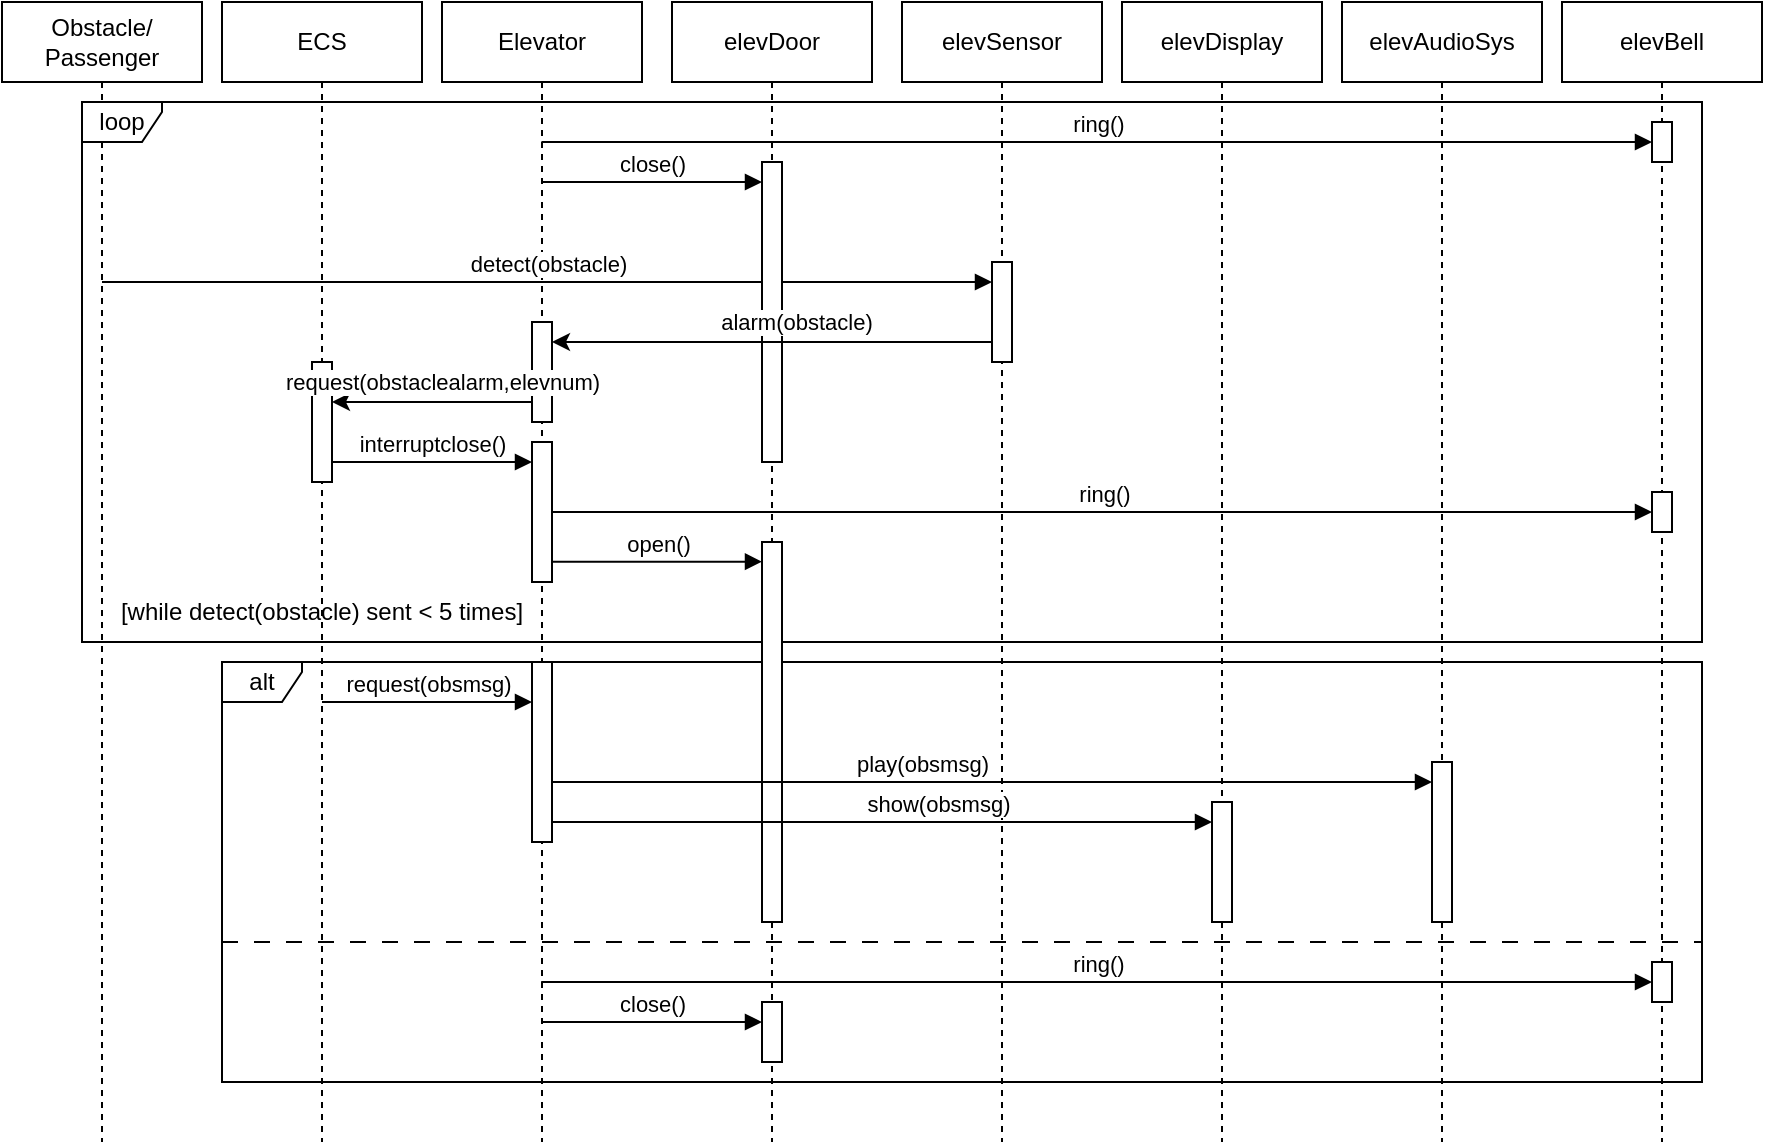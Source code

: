 <mxfile version="20.8.11"><diagram name="Page-1" id="2YBvvXClWsGukQMizWep"><mxGraphModel dx="1646" dy="764" grid="1" gridSize="10" guides="1" tooltips="1" connect="1" arrows="1" fold="1" page="1" pageScale="1" pageWidth="850" pageHeight="1100" math="0" shadow="0"><root><mxCell id="0"/><mxCell id="1" parent="0"/><mxCell id="CmdaLNvHGXVSrbqYQe8A-38" value="alt" style="shape=umlFrame;whiteSpace=wrap;html=1;width=40;height=20;" vertex="1" parent="1"><mxGeometry x="150" y="370" width="740" height="210" as="geometry"/></mxCell><mxCell id="CmdaLNvHGXVSrbqYQe8A-28" value="elevAudioSys" style="shape=umlLifeline;perimeter=lifelinePerimeter;whiteSpace=wrap;html=1;container=0;dropTarget=0;collapsible=0;recursiveResize=0;outlineConnect=0;portConstraint=eastwest;newEdgeStyle={&quot;edgeStyle&quot;:&quot;elbowEdgeStyle&quot;,&quot;elbow&quot;:&quot;vertical&quot;,&quot;curved&quot;:0,&quot;rounded&quot;:0};" vertex="1" parent="1"><mxGeometry x="710" y="40" width="100" height="570" as="geometry"/></mxCell><mxCell id="HkG--YfMJvdlcmjW-PWs-130" value="elevSensor" style="shape=umlLifeline;perimeter=lifelinePerimeter;whiteSpace=wrap;html=1;container=0;dropTarget=0;collapsible=0;recursiveResize=0;outlineConnect=0;portConstraint=eastwest;newEdgeStyle={&quot;edgeStyle&quot;:&quot;elbowEdgeStyle&quot;,&quot;elbow&quot;:&quot;vertical&quot;,&quot;curved&quot;:0,&quot;rounded&quot;:0};" parent="1" vertex="1"><mxGeometry x="490" y="40" width="100" height="570" as="geometry"/></mxCell><mxCell id="fwBxa_RPbavBCtS1YGhY-17" value="&lt;div&gt;Obstacle/&lt;/div&gt;&lt;div&gt;Passenger&lt;/div&gt;" style="shape=umlLifeline;perimeter=lifelinePerimeter;whiteSpace=wrap;html=1;container=0;dropTarget=0;collapsible=0;recursiveResize=0;outlineConnect=0;portConstraint=eastwest;newEdgeStyle={&quot;edgeStyle&quot;:&quot;elbowEdgeStyle&quot;,&quot;elbow&quot;:&quot;vertical&quot;,&quot;curved&quot;:0,&quot;rounded&quot;:0};" parent="1" vertex="1"><mxGeometry x="40" y="40" width="100" height="570" as="geometry"/></mxCell><mxCell id="CmdaLNvHGXVSrbqYQe8A-18" value="loop" style="shape=umlFrame;whiteSpace=wrap;html=1;width=40;height=20;" vertex="1" parent="1"><mxGeometry x="80" y="90" width="810" height="270" as="geometry"/></mxCell><mxCell id="fwBxa_RPbavBCtS1YGhY-18" value="ECS" style="shape=umlLifeline;perimeter=lifelinePerimeter;whiteSpace=wrap;html=1;container=0;dropTarget=0;collapsible=0;recursiveResize=0;outlineConnect=0;portConstraint=eastwest;newEdgeStyle={&quot;edgeStyle&quot;:&quot;elbowEdgeStyle&quot;,&quot;elbow&quot;:&quot;vertical&quot;,&quot;curved&quot;:0,&quot;rounded&quot;:0};" parent="1" vertex="1"><mxGeometry x="150" y="40" width="100" height="570" as="geometry"/></mxCell><mxCell id="fwBxa_RPbavBCtS1YGhY-19" value="Elevator" style="shape=umlLifeline;perimeter=lifelinePerimeter;whiteSpace=wrap;html=1;container=0;dropTarget=0;collapsible=0;recursiveResize=0;outlineConnect=0;portConstraint=eastwest;newEdgeStyle={&quot;edgeStyle&quot;:&quot;elbowEdgeStyle&quot;,&quot;elbow&quot;:&quot;vertical&quot;,&quot;curved&quot;:0,&quot;rounded&quot;:0};" parent="1" vertex="1"><mxGeometry x="260" y="40" width="100" height="570" as="geometry"/></mxCell><mxCell id="fwBxa_RPbavBCtS1YGhY-20" value="elevDoor" style="shape=umlLifeline;perimeter=lifelinePerimeter;whiteSpace=wrap;html=1;container=0;dropTarget=0;collapsible=0;recursiveResize=0;outlineConnect=0;portConstraint=eastwest;newEdgeStyle={&quot;edgeStyle&quot;:&quot;elbowEdgeStyle&quot;,&quot;elbow&quot;:&quot;vertical&quot;,&quot;curved&quot;:0,&quot;rounded&quot;:0};" parent="1" vertex="1"><mxGeometry x="375" y="40" width="100" height="570" as="geometry"/></mxCell><mxCell id="CmdaLNvHGXVSrbqYQe8A-1" value="elevDisplay" style="shape=umlLifeline;perimeter=lifelinePerimeter;whiteSpace=wrap;html=1;container=0;dropTarget=0;collapsible=0;recursiveResize=0;outlineConnect=0;portConstraint=eastwest;newEdgeStyle={&quot;edgeStyle&quot;:&quot;elbowEdgeStyle&quot;,&quot;elbow&quot;:&quot;vertical&quot;,&quot;curved&quot;:0,&quot;rounded&quot;:0};" vertex="1" parent="1"><mxGeometry x="600" y="40" width="100" height="570" as="geometry"/></mxCell><mxCell id="CmdaLNvHGXVSrbqYQe8A-3" value="close()" style="html=1;verticalAlign=bottom;endArrow=block;edgeStyle=elbowEdgeStyle;elbow=vertical;curved=0;rounded=0;" edge="1" parent="1" target="CmdaLNvHGXVSrbqYQe8A-5"><mxGeometry relative="1" as="geometry"><mxPoint x="310" y="130" as="sourcePoint"/><Array as="points"><mxPoint x="335" y="130"/><mxPoint x="395" y="120"/><mxPoint x="375" y="110"/><mxPoint x="395" y="130"/></Array><mxPoint x="410" y="130" as="targetPoint"/></mxGeometry></mxCell><mxCell id="CmdaLNvHGXVSrbqYQe8A-4" value="detect(obstacle)" style="html=1;verticalAlign=bottom;endArrow=block;edgeStyle=elbowEdgeStyle;elbow=vertical;curved=0;rounded=0;" edge="1" parent="1" target="CmdaLNvHGXVSrbqYQe8A-6"><mxGeometry x="-0.001" relative="1" as="geometry"><mxPoint x="90" y="180" as="sourcePoint"/><Array as="points"><mxPoint x="140" y="180"/><mxPoint x="120.5" y="160"/><mxPoint x="180.5" y="150"/><mxPoint x="160.5" y="140"/><mxPoint x="180.5" y="160"/></Array><mxPoint x="510" y="180" as="targetPoint"/><mxPoint as="offset"/></mxGeometry></mxCell><mxCell id="CmdaLNvHGXVSrbqYQe8A-5" value="" style="html=1;points=[];perimeter=orthogonalPerimeter;outlineConnect=0;targetShapes=umlLifeline;portConstraint=eastwest;newEdgeStyle={&quot;edgeStyle&quot;:&quot;elbowEdgeStyle&quot;,&quot;elbow&quot;:&quot;vertical&quot;,&quot;curved&quot;:0,&quot;rounded&quot;:0};" vertex="1" parent="1"><mxGeometry x="420" y="120" width="10" height="150" as="geometry"/></mxCell><mxCell id="CmdaLNvHGXVSrbqYQe8A-6" value="" style="html=1;points=[];perimeter=orthogonalPerimeter;outlineConnect=0;targetShapes=umlLifeline;portConstraint=eastwest;newEdgeStyle={&quot;edgeStyle&quot;:&quot;elbowEdgeStyle&quot;,&quot;elbow&quot;:&quot;vertical&quot;,&quot;curved&quot;:0,&quot;rounded&quot;:0};" vertex="1" parent="1"><mxGeometry x="535" y="170" width="10" height="50" as="geometry"/></mxCell><mxCell id="CmdaLNvHGXVSrbqYQe8A-7" value="" style="endArrow=classic;html=1;rounded=0;strokeColor=default;endFill=1;edgeStyle=elbowEdgeStyle;elbow=vertical;" edge="1" parent="1" target="CmdaLNvHGXVSrbqYQe8A-15"><mxGeometry width="50" height="50" relative="1" as="geometry"><mxPoint x="535" y="210" as="sourcePoint"/><mxPoint x="430" y="210" as="targetPoint"/><Array as="points"><mxPoint x="485.5" y="210.0"/></Array></mxGeometry></mxCell><mxCell id="CmdaLNvHGXVSrbqYQe8A-8" value="alarm(obstacle)" style="edgeLabel;html=1;align=center;verticalAlign=middle;resizable=0;points=[];" vertex="1" connectable="0" parent="CmdaLNvHGXVSrbqYQe8A-7"><mxGeometry x="-0.104" y="-2" relative="1" as="geometry"><mxPoint y="-8" as="offset"/></mxGeometry></mxCell><mxCell id="CmdaLNvHGXVSrbqYQe8A-15" value="" style="html=1;points=[];perimeter=orthogonalPerimeter;outlineConnect=0;targetShapes=umlLifeline;portConstraint=eastwest;newEdgeStyle={&quot;edgeStyle&quot;:&quot;elbowEdgeStyle&quot;,&quot;elbow&quot;:&quot;vertical&quot;,&quot;curved&quot;:0,&quot;rounded&quot;:0};" vertex="1" parent="1"><mxGeometry x="305" y="200" width="10" height="50" as="geometry"/></mxCell><mxCell id="CmdaLNvHGXVSrbqYQe8A-16" value="" style="html=1;points=[];perimeter=orthogonalPerimeter;outlineConnect=0;targetShapes=umlLifeline;portConstraint=eastwest;newEdgeStyle={&quot;edgeStyle&quot;:&quot;elbowEdgeStyle&quot;,&quot;elbow&quot;:&quot;vertical&quot;,&quot;curved&quot;:0,&quot;rounded&quot;:0};" vertex="1" parent="1"><mxGeometry x="195" y="220" width="10" height="60" as="geometry"/></mxCell><mxCell id="CmdaLNvHGXVSrbqYQe8A-11" value="" style="endArrow=classic;html=1;rounded=0;strokeColor=default;endFill=1;edgeStyle=elbowEdgeStyle;elbow=vertical;" edge="1" parent="1" source="CmdaLNvHGXVSrbqYQe8A-15" target="CmdaLNvHGXVSrbqYQe8A-16"><mxGeometry width="50" height="50" relative="1" as="geometry"><mxPoint x="270" y="240" as="sourcePoint"/><mxPoint x="200.1" y="240" as="targetPoint"/><Array as="points"><mxPoint x="255.5" y="240"/></Array></mxGeometry></mxCell><mxCell id="CmdaLNvHGXVSrbqYQe8A-12" value="request(obstaclealarm,elevnum)" style="edgeLabel;html=1;align=center;verticalAlign=middle;resizable=0;points=[];" vertex="1" connectable="0" parent="CmdaLNvHGXVSrbqYQe8A-11"><mxGeometry x="-0.104" y="-2" relative="1" as="geometry"><mxPoint y="-8" as="offset"/></mxGeometry></mxCell><mxCell id="CmdaLNvHGXVSrbqYQe8A-17" value="" style="html=1;points=[];perimeter=orthogonalPerimeter;outlineConnect=0;targetShapes=umlLifeline;portConstraint=eastwest;newEdgeStyle={&quot;edgeStyle&quot;:&quot;elbowEdgeStyle&quot;,&quot;elbow&quot;:&quot;vertical&quot;,&quot;curved&quot;:0,&quot;rounded&quot;:0};" vertex="1" parent="1"><mxGeometry x="305" y="260" width="10" height="70" as="geometry"/></mxCell><mxCell id="CmdaLNvHGXVSrbqYQe8A-25" value="" style="html=1;points=[];perimeter=orthogonalPerimeter;outlineConnect=0;targetShapes=umlLifeline;portConstraint=eastwest;newEdgeStyle={&quot;edgeStyle&quot;:&quot;elbowEdgeStyle&quot;,&quot;elbow&quot;:&quot;vertical&quot;,&quot;curved&quot;:0,&quot;rounded&quot;:0};" vertex="1" parent="1"><mxGeometry x="755" y="420" width="10" height="80" as="geometry"/></mxCell><mxCell id="CmdaLNvHGXVSrbqYQe8A-30" value="" style="html=1;points=[];perimeter=orthogonalPerimeter;outlineConnect=0;targetShapes=umlLifeline;portConstraint=eastwest;newEdgeStyle={&quot;edgeStyle&quot;:&quot;elbowEdgeStyle&quot;,&quot;elbow&quot;:&quot;vertical&quot;,&quot;curved&quot;:0,&quot;rounded&quot;:0};" vertex="1" parent="1"><mxGeometry x="645" y="440" width="10" height="60" as="geometry"/></mxCell><mxCell id="CmdaLNvHGXVSrbqYQe8A-32" value="" style="html=1;points=[];perimeter=orthogonalPerimeter;outlineConnect=0;targetShapes=umlLifeline;portConstraint=eastwest;newEdgeStyle={&quot;edgeStyle&quot;:&quot;elbowEdgeStyle&quot;,&quot;elbow&quot;:&quot;vertical&quot;,&quot;curved&quot;:0,&quot;rounded&quot;:0};" vertex="1" parent="1"><mxGeometry x="420" y="310" width="10" height="190" as="geometry"/></mxCell><mxCell id="CmdaLNvHGXVSrbqYQe8A-34" value="open()" style="html=1;verticalAlign=bottom;endArrow=block;edgeStyle=elbowEdgeStyle;elbow=vertical;curved=0;rounded=0;" edge="1" parent="1" source="CmdaLNvHGXVSrbqYQe8A-17"><mxGeometry relative="1" as="geometry"><mxPoint x="330" y="319.82" as="sourcePoint"/><Array as="points"><mxPoint x="355" y="319.82"/><mxPoint x="415" y="309.82"/><mxPoint x="395" y="299.82"/><mxPoint x="415" y="319.82"/></Array><mxPoint x="420" y="320" as="targetPoint"/></mxGeometry></mxCell><mxCell id="CmdaLNvHGXVSrbqYQe8A-26" value="play(obsmsg)" style="html=1;verticalAlign=bottom;endArrow=block;edgeStyle=elbowEdgeStyle;elbow=vertical;curved=0;rounded=0;startArrow=none;" edge="1" parent="1" source="CmdaLNvHGXVSrbqYQe8A-36"><mxGeometry x="-0.159" relative="1" as="geometry"><mxPoint x="320" y="430" as="sourcePoint"/><Array as="points"><mxPoint x="410" y="430"/><mxPoint x="230.5" y="410"/><mxPoint x="290.5" y="400"/><mxPoint x="270.5" y="390"/><mxPoint x="290.5" y="410"/></Array><mxPoint x="755" y="430.0" as="targetPoint"/><mxPoint as="offset"/></mxGeometry></mxCell><mxCell id="CmdaLNvHGXVSrbqYQe8A-29" value="show(obsmsg)" style="html=1;verticalAlign=bottom;endArrow=block;edgeStyle=elbowEdgeStyle;elbow=vertical;curved=0;rounded=0;" edge="1" parent="1" source="CmdaLNvHGXVSrbqYQe8A-36" target="CmdaLNvHGXVSrbqYQe8A-30"><mxGeometry x="0.169" relative="1" as="geometry"><mxPoint x="310" y="450" as="sourcePoint"/><Array as="points"><mxPoint x="380" y="450"/><mxPoint x="230.5" y="430"/><mxPoint x="290.5" y="420"/><mxPoint x="270.5" y="410"/><mxPoint x="290.5" y="430"/></Array><mxPoint x="610" y="450" as="targetPoint"/><mxPoint as="offset"/></mxGeometry></mxCell><mxCell id="CmdaLNvHGXVSrbqYQe8A-37" value="" style="html=1;verticalAlign=bottom;endArrow=none;edgeStyle=elbowEdgeStyle;elbow=vertical;curved=0;rounded=0;" edge="1" parent="1" target="CmdaLNvHGXVSrbqYQe8A-36"><mxGeometry x="-0.027" relative="1" as="geometry"><mxPoint x="310" y="430.0" as="sourcePoint"/><Array as="points"/><mxPoint x="755" y="430.0" as="targetPoint"/><mxPoint as="offset"/></mxGeometry></mxCell><mxCell id="CmdaLNvHGXVSrbqYQe8A-36" value="" style="html=1;points=[];perimeter=orthogonalPerimeter;outlineConnect=0;targetShapes=umlLifeline;portConstraint=eastwest;newEdgeStyle={&quot;edgeStyle&quot;:&quot;elbowEdgeStyle&quot;,&quot;elbow&quot;:&quot;vertical&quot;,&quot;curved&quot;:0,&quot;rounded&quot;:0};" vertex="1" parent="1"><mxGeometry x="305" y="370" width="10" height="90" as="geometry"/></mxCell><mxCell id="CmdaLNvHGXVSrbqYQe8A-35" value="request(obsmsg)" style="html=1;verticalAlign=bottom;endArrow=block;edgeStyle=elbowEdgeStyle;elbow=vertical;curved=0;rounded=0;" edge="1" parent="1"><mxGeometry relative="1" as="geometry"><mxPoint x="200" y="390.0" as="sourcePoint"/><Array as="points"><mxPoint x="240" y="390"/><mxPoint x="300" y="380"/><mxPoint x="280" y="370"/><mxPoint x="300" y="390"/></Array><mxPoint x="305" y="390.18" as="targetPoint"/></mxGeometry></mxCell><mxCell id="CmdaLNvHGXVSrbqYQe8A-13" value="interruptclose()" style="html=1;verticalAlign=bottom;endArrow=block;edgeStyle=elbowEdgeStyle;elbow=vertical;curved=0;rounded=0;" edge="1" parent="1" source="CmdaLNvHGXVSrbqYQe8A-16" target="CmdaLNvHGXVSrbqYQe8A-17"><mxGeometry x="-0.001" relative="1" as="geometry"><mxPoint x="210" y="270" as="sourcePoint"/><Array as="points"><mxPoint x="250" y="270"/><mxPoint x="230.5" y="250"/><mxPoint x="290.5" y="240"/><mxPoint x="270.5" y="230"/><mxPoint x="290.5" y="250"/></Array><mxPoint x="290" y="270" as="targetPoint"/><mxPoint as="offset"/></mxGeometry></mxCell><mxCell id="CmdaLNvHGXVSrbqYQe8A-20" value="[while detect(obstacle) sent &amp;lt; 5 times]" style="text;html=1;strokeColor=none;fillColor=none;align=center;verticalAlign=middle;whiteSpace=wrap;rounded=0;" vertex="1" parent="1"><mxGeometry x="85" y="330" width="230" height="30" as="geometry"/></mxCell><mxCell id="CmdaLNvHGXVSrbqYQe8A-39" value="close()" style="html=1;verticalAlign=bottom;endArrow=block;edgeStyle=elbowEdgeStyle;elbow=vertical;curved=0;rounded=0;" edge="1" parent="1"><mxGeometry relative="1" as="geometry"><mxPoint x="310" y="550" as="sourcePoint"/><Array as="points"><mxPoint x="335" y="550"/><mxPoint x="395" y="540"/><mxPoint x="375" y="530"/><mxPoint x="395" y="550"/></Array><mxPoint x="420" y="550" as="targetPoint"/></mxGeometry></mxCell><mxCell id="CmdaLNvHGXVSrbqYQe8A-40" value="" style="html=1;points=[];perimeter=orthogonalPerimeter;outlineConnect=0;targetShapes=umlLifeline;portConstraint=eastwest;newEdgeStyle={&quot;edgeStyle&quot;:&quot;elbowEdgeStyle&quot;,&quot;elbow&quot;:&quot;vertical&quot;,&quot;curved&quot;:0,&quot;rounded&quot;:0};" vertex="1" parent="1"><mxGeometry x="420" y="540" width="10" height="30" as="geometry"/></mxCell><mxCell id="CmdaLNvHGXVSrbqYQe8A-44" value="" style="html=1;verticalAlign=bottom;endArrow=none;edgeStyle=elbowEdgeStyle;elbow=vertical;curved=0;rounded=0;entryX=1;entryY=0.669;entryDx=0;entryDy=0;entryPerimeter=0;dashed=1;dashPattern=8 8;endFill=0;" edge="1" parent="1" target="CmdaLNvHGXVSrbqYQe8A-38"><mxGeometry relative="1" as="geometry"><mxPoint x="150" y="510" as="sourcePoint"/><Array as="points"><mxPoint x="195" y="510"/><mxPoint x="255" y="500"/><mxPoint x="235" y="490"/><mxPoint x="255" y="510"/></Array><mxPoint x="280" y="510" as="targetPoint"/></mxGeometry></mxCell><mxCell id="CmdaLNvHGXVSrbqYQe8A-46" value="elevBell" style="shape=umlLifeline;perimeter=lifelinePerimeter;whiteSpace=wrap;html=1;container=0;dropTarget=0;collapsible=0;recursiveResize=0;outlineConnect=0;portConstraint=eastwest;newEdgeStyle={&quot;edgeStyle&quot;:&quot;elbowEdgeStyle&quot;,&quot;elbow&quot;:&quot;vertical&quot;,&quot;curved&quot;:0,&quot;rounded&quot;:0};" vertex="1" parent="1"><mxGeometry x="820" y="40" width="100" height="570" as="geometry"/></mxCell><mxCell id="CmdaLNvHGXVSrbqYQe8A-47" value="ring()" style="html=1;verticalAlign=bottom;endArrow=block;edgeStyle=elbowEdgeStyle;elbow=vertical;curved=0;rounded=0;" edge="1" parent="1"><mxGeometry x="0.002" relative="1" as="geometry"><mxPoint x="309.591" y="530" as="sourcePoint"/><Array as="points"><mxPoint x="700" y="530"/><mxPoint x="440" y="520"/><mxPoint x="440" y="510.0"/><mxPoint x="430" y="540"/><mxPoint x="400" y="510.0"/><mxPoint x="420" y="490.0"/><mxPoint x="370" y="470.0"/><mxPoint x="350" y="450.0"/><mxPoint x="330" y="440.0"/><mxPoint x="350" y="460.0"/></Array><mxPoint x="865" y="530" as="targetPoint"/><mxPoint as="offset"/></mxGeometry></mxCell><mxCell id="CmdaLNvHGXVSrbqYQe8A-48" value="" style="html=1;points=[];perimeter=orthogonalPerimeter;outlineConnect=0;targetShapes=umlLifeline;portConstraint=eastwest;newEdgeStyle={&quot;edgeStyle&quot;:&quot;elbowEdgeStyle&quot;,&quot;elbow&quot;:&quot;vertical&quot;,&quot;curved&quot;:0,&quot;rounded&quot;:0};" vertex="1" parent="1"><mxGeometry x="865" y="520" width="10" height="20" as="geometry"/></mxCell><mxCell id="CmdaLNvHGXVSrbqYQe8A-52" value="ring()" style="html=1;verticalAlign=bottom;endArrow=block;edgeStyle=elbowEdgeStyle;elbow=vertical;curved=0;rounded=0;" edge="1" parent="1" target="CmdaLNvHGXVSrbqYQe8A-53"><mxGeometry x="0.002" relative="1" as="geometry"><mxPoint x="309.731" y="110" as="sourcePoint"/><Array as="points"><mxPoint x="700" y="110"/><mxPoint x="440" y="100"/><mxPoint x="440" y="90.0"/><mxPoint x="430" y="120"/><mxPoint x="400" y="90.0"/><mxPoint x="420" y="70.0"/><mxPoint x="370" y="50.0"/><mxPoint x="350" y="30.0"/><mxPoint x="330" y="20.0"/><mxPoint x="350" y="40.0"/></Array><mxPoint x="860" y="100" as="targetPoint"/><mxPoint as="offset"/></mxGeometry></mxCell><mxCell id="CmdaLNvHGXVSrbqYQe8A-53" value="" style="html=1;points=[];perimeter=orthogonalPerimeter;outlineConnect=0;targetShapes=umlLifeline;portConstraint=eastwest;newEdgeStyle={&quot;edgeStyle&quot;:&quot;elbowEdgeStyle&quot;,&quot;elbow&quot;:&quot;vertical&quot;,&quot;curved&quot;:0,&quot;rounded&quot;:0};" vertex="1" parent="1"><mxGeometry x="865" y="100" width="10" height="20" as="geometry"/></mxCell><mxCell id="CmdaLNvHGXVSrbqYQe8A-54" value="ring()" style="html=1;verticalAlign=bottom;endArrow=block;edgeStyle=elbowEdgeStyle;elbow=vertical;curved=0;rounded=0;" edge="1" parent="1" target="CmdaLNvHGXVSrbqYQe8A-55" source="CmdaLNvHGXVSrbqYQe8A-17"><mxGeometry x="0.002" relative="1" as="geometry"><mxPoint x="320" y="295" as="sourcePoint"/><Array as="points"><mxPoint x="700" y="295"/><mxPoint x="440" y="285"/><mxPoint x="440" y="275.0"/><mxPoint x="430" y="305"/><mxPoint x="400" y="275.0"/><mxPoint x="420" y="255.0"/><mxPoint x="370" y="235.0"/><mxPoint x="350" y="215.0"/><mxPoint x="330" y="205.0"/><mxPoint x="350" y="225.0"/></Array><mxPoint x="860" y="285" as="targetPoint"/><mxPoint as="offset"/></mxGeometry></mxCell><mxCell id="CmdaLNvHGXVSrbqYQe8A-55" value="" style="html=1;points=[];perimeter=orthogonalPerimeter;outlineConnect=0;targetShapes=umlLifeline;portConstraint=eastwest;newEdgeStyle={&quot;edgeStyle&quot;:&quot;elbowEdgeStyle&quot;,&quot;elbow&quot;:&quot;vertical&quot;,&quot;curved&quot;:0,&quot;rounded&quot;:0};" vertex="1" parent="1"><mxGeometry x="865" y="285" width="10" height="20" as="geometry"/></mxCell></root></mxGraphModel></diagram></mxfile>